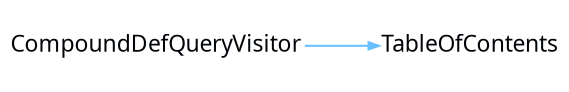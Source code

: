 digraph {
 rankdir = "LR"
 bgcolor = none;
 layout  = dot;
 edge [
   arrowsize = "0.5"
   color     = "#69BFFFFF"
 ]
 qthaZuL[
   shape    = none
   label    = "CompoundDefQueryVisitor"
   margin   = "0.01"
   fontname = "Segoe UI"
   fontsize = "11"
   fontcolor= "#010509FF"
 ]
 DpsaZuL[
   shape    = none
   label    = "TableOfContents"
   margin   = "0.01"
   fontname = "Segoe UI"
   fontsize = "11"
   fontcolor= "#010509FF"
 ]
 qthaZuL->DpsaZuL
}
